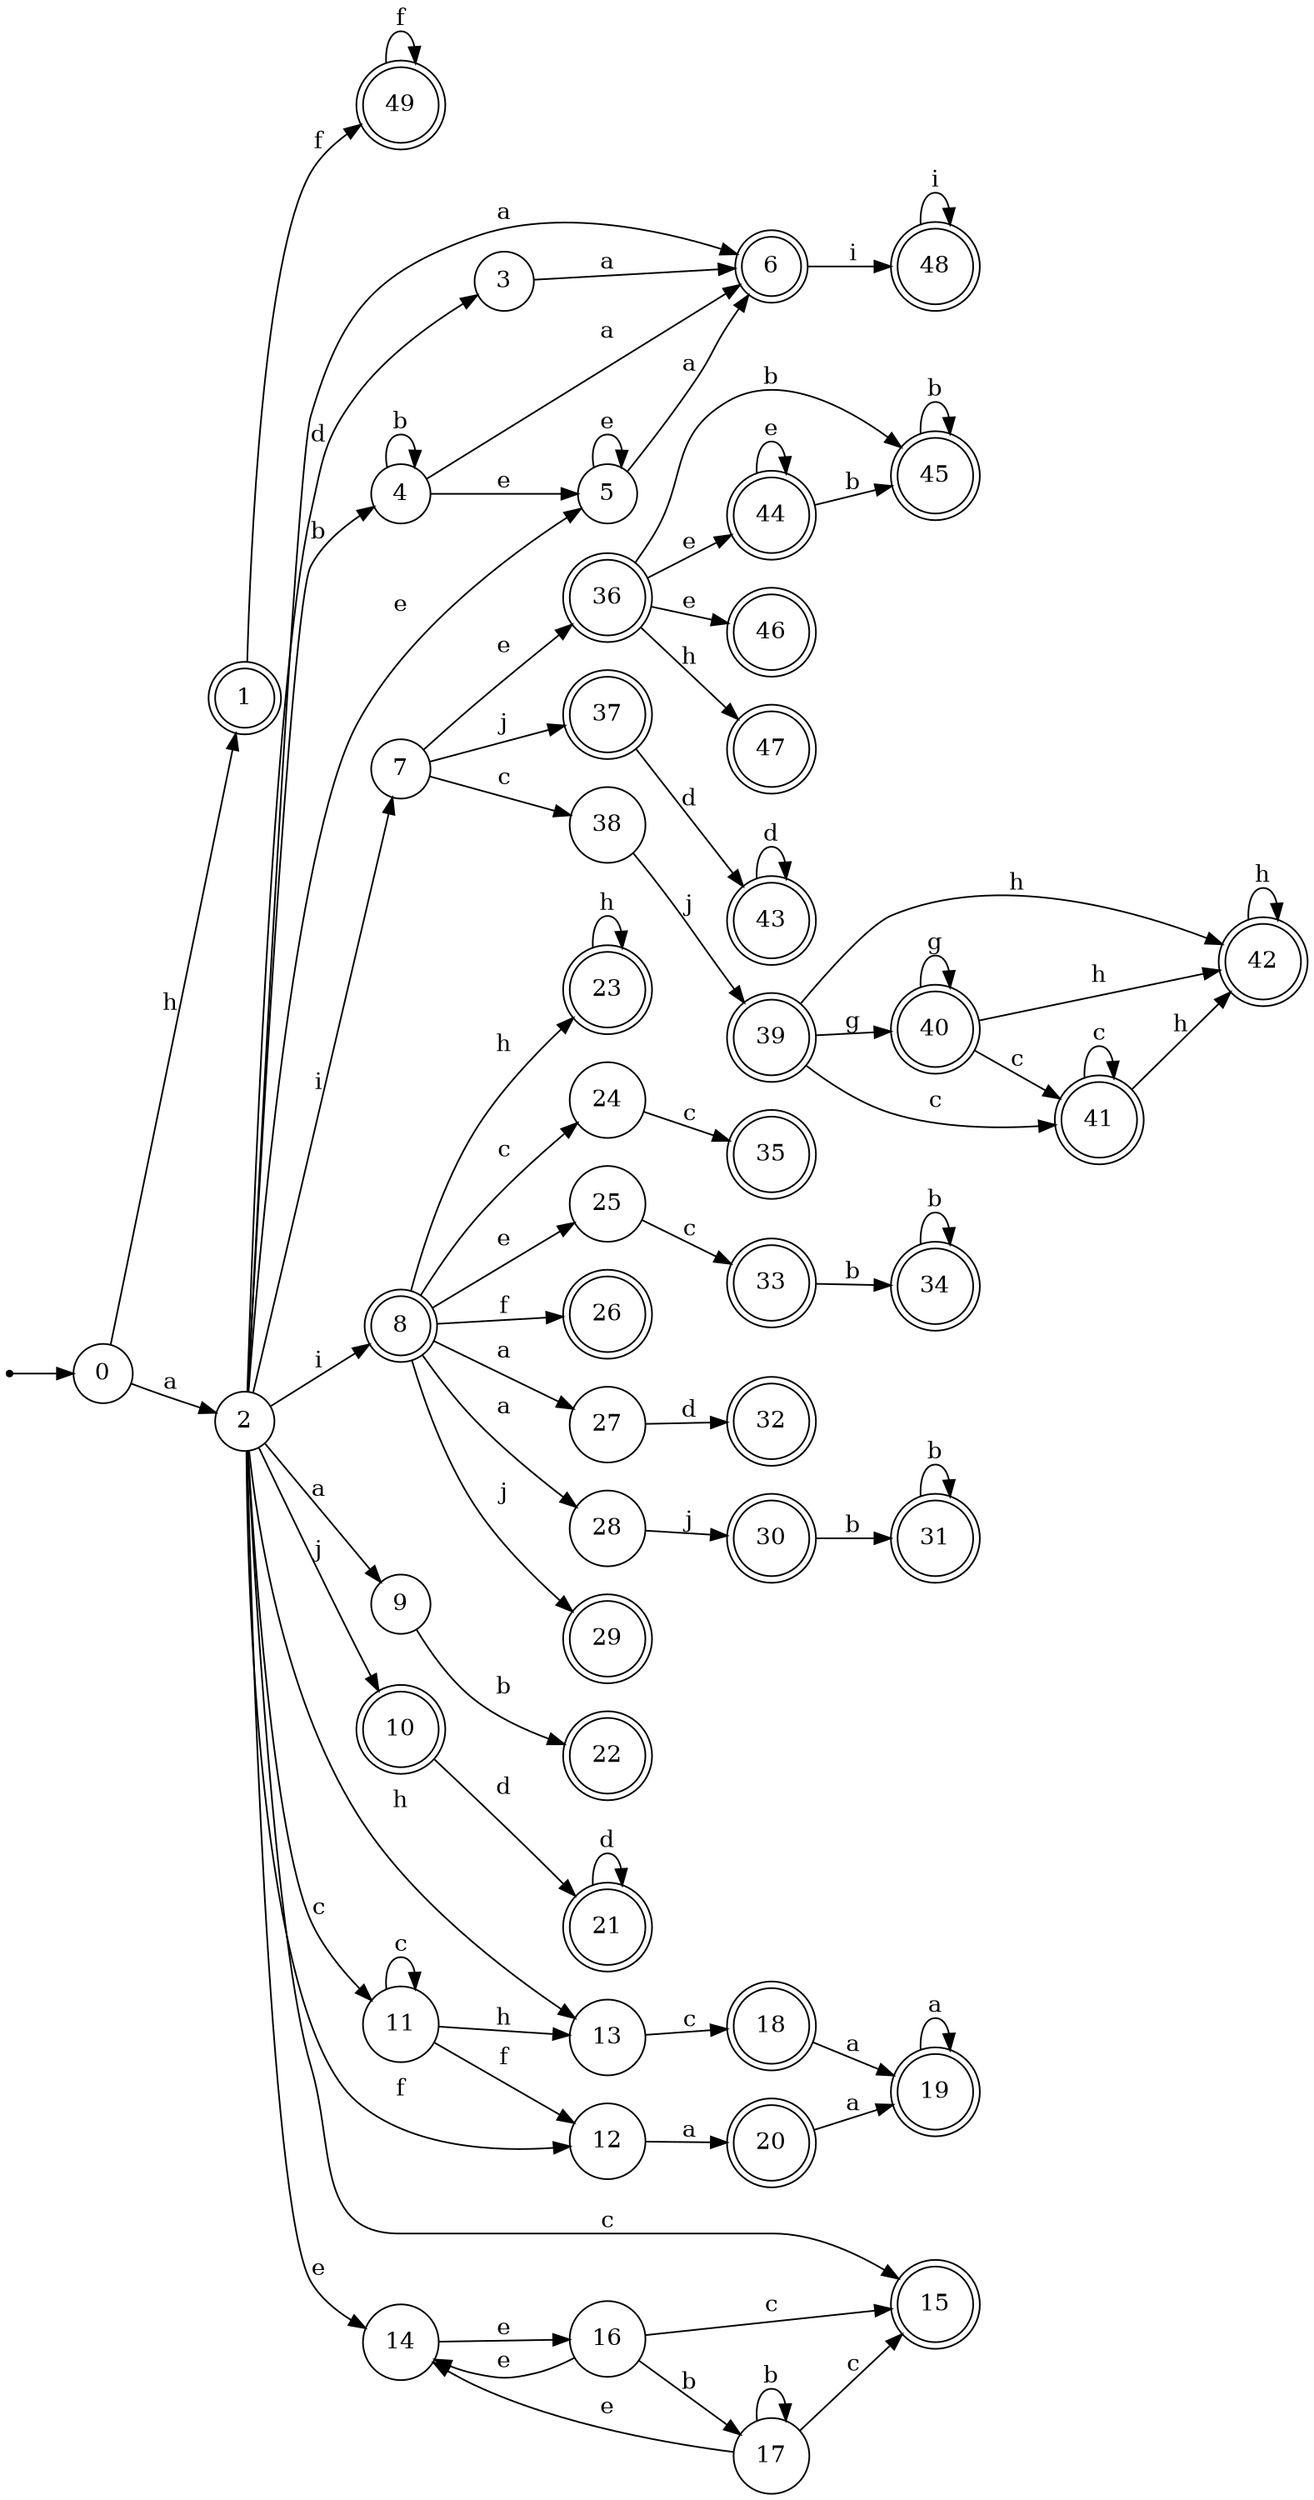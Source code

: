 digraph finite_state_machine {
rankdir=LR;
size="20,20";
node [shape = point]; "dummy0"
node [shape = circle]; "0";
"dummy0" -> "0";
node [shape = doublecircle]; "1";node [shape = circle]; "2";
node [shape = circle]; "3";
node [shape = circle]; "4";
node [shape = circle]; "5";
node [shape = doublecircle]; "6";node [shape = circle]; "7";
node [shape = doublecircle]; "8";node [shape = circle]; "9";
node [shape = doublecircle]; "10";node [shape = circle]; "11";
node [shape = circle]; "12";
node [shape = circle]; "13";
node [shape = circle]; "14";
node [shape = doublecircle]; "15";node [shape = circle]; "16";
node [shape = circle]; "17";
node [shape = doublecircle]; "18";node [shape = doublecircle]; "19";node [shape = doublecircle]; "20";node [shape = doublecircle]; "21";node [shape = doublecircle]; "22";node [shape = doublecircle]; "23";node [shape = circle]; "24";
node [shape = circle]; "25";
node [shape = doublecircle]; "26";node [shape = circle]; "27";
node [shape = circle]; "28";
node [shape = doublecircle]; "29";node [shape = doublecircle]; "30";node [shape = doublecircle]; "31";node [shape = doublecircle]; "32";node [shape = doublecircle]; "33";node [shape = doublecircle]; "34";node [shape = doublecircle]; "35";node [shape = doublecircle]; "36";node [shape = doublecircle]; "37";node [shape = circle]; "38";
node [shape = doublecircle]; "39";node [shape = doublecircle]; "40";node [shape = doublecircle]; "41";node [shape = doublecircle]; "42";node [shape = doublecircle]; "43";node [shape = doublecircle]; "44";node [shape = doublecircle]; "45";node [shape = doublecircle]; "46";node [shape = doublecircle]; "47";node [shape = doublecircle]; "48";node [shape = doublecircle]; "49";"0" -> "1" [label = "h"];
 "0" -> "2" [label = "a"];
 "2" -> "3" [label = "d"];
 "2" -> "4" [label = "b"];
 "2" -> "5" [label = "e"];
 "2" -> "14" [label = "e"];
 "2" -> "9" [label = "a"];
 "2" -> "6" [label = "a"];
 "2" -> "8" [label = "i"];
 "2" -> "7" [label = "i"];
 "2" -> "10" [label = "j"];
 "2" -> "11" [label = "c"];
 "2" -> "15" [label = "c"];
 "2" -> "12" [label = "f"];
 "2" -> "13" [label = "h"];
 "14" -> "16" [label = "e"];
 "16" -> "14" [label = "e"];
 "16" -> "17" [label = "b"];
 "16" -> "15" [label = "c"];
 "17" -> "17" [label = "b"];
 "17" -> "14" [label = "e"];
 "17" -> "15" [label = "c"];
 "13" -> "18" [label = "c"];
 "18" -> "19" [label = "a"];
 "19" -> "19" [label = "a"];
 "12" -> "20" [label = "a"];
 "20" -> "19" [label = "a"];
 "11" -> "11" [label = "c"];
 "11" -> "12" [label = "f"];
 "11" -> "13" [label = "h"];
 "10" -> "21" [label = "d"];
 "21" -> "21" [label = "d"];
 "9" -> "22" [label = "b"];
 "8" -> "23" [label = "h"];
 "8" -> "24" [label = "c"];
 "8" -> "25" [label = "e"];
 "8" -> "26" [label = "f"];
 "8" -> "27" [label = "a"];
 "8" -> "28" [label = "a"];
 "8" -> "29" [label = "j"];
 "28" -> "30" [label = "j"];
 "30" -> "31" [label = "b"];
 "31" -> "31" [label = "b"];
 "27" -> "32" [label = "d"];
 "25" -> "33" [label = "c"];
 "33" -> "34" [label = "b"];
 "34" -> "34" [label = "b"];
 "24" -> "35" [label = "c"];
 "23" -> "23" [label = "h"];
 "7" -> "36" [label = "e"];
 "7" -> "37" [label = "j"];
 "7" -> "38" [label = "c"];
 "38" -> "39" [label = "j"];
 "39" -> "40" [label = "g"];
 "39" -> "41" [label = "c"];
 "39" -> "42" [label = "h"];
 "42" -> "42" [label = "h"];
 "41" -> "41" [label = "c"];
 "41" -> "42" [label = "h"];
 "40" -> "40" [label = "g"];
 "40" -> "41" [label = "c"];
 "40" -> "42" [label = "h"];
 "37" -> "43" [label = "d"];
 "43" -> "43" [label = "d"];
 "36" -> "44" [label = "e"];
 "36" -> "46" [label = "e"];
 "36" -> "45" [label = "b"];
 "36" -> "47" [label = "h"];
 "45" -> "45" [label = "b"];
 "44" -> "44" [label = "e"];
 "44" -> "45" [label = "b"];
 "6" -> "48" [label = "i"];
 "48" -> "48" [label = "i"];
 "5" -> "5" [label = "e"];
 "5" -> "6" [label = "a"];
 "4" -> "4" [label = "b"];
 "4" -> "5" [label = "e"];
 "4" -> "6" [label = "a"];
 "3" -> "6" [label = "a"];
 "1" -> "49" [label = "f"];
 "49" -> "49" [label = "f"];
 }
